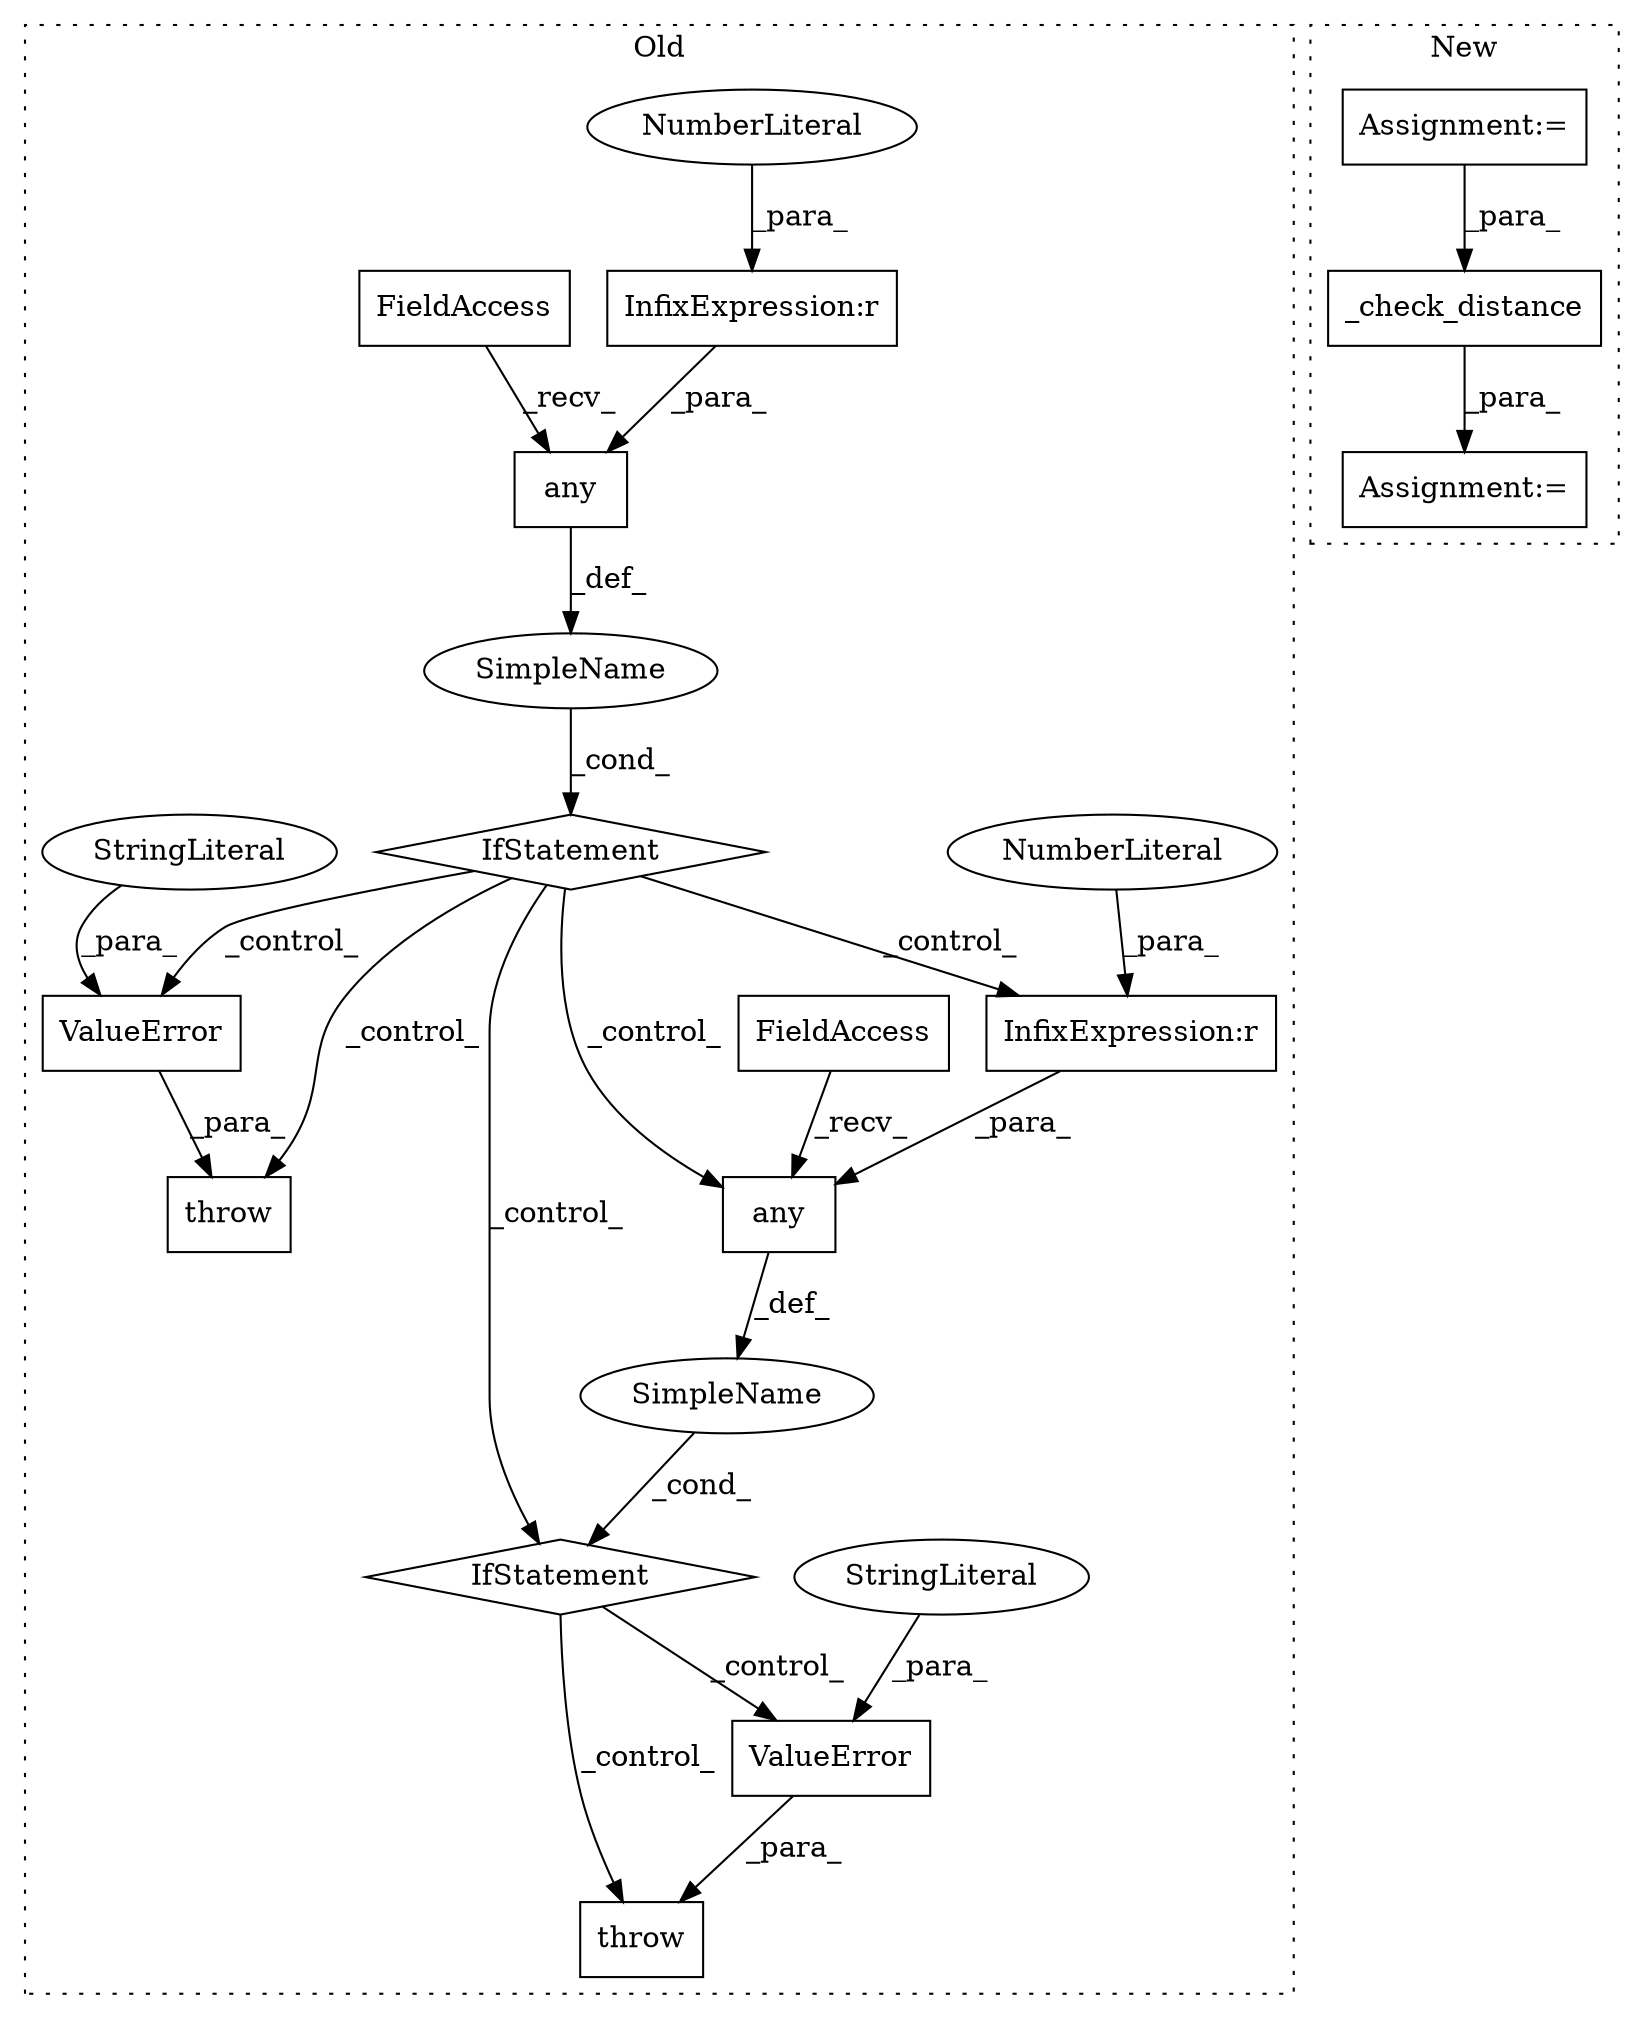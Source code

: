 digraph G {
subgraph cluster0 {
1 [label="throw" a="53" s="6114" l="6" shape="box"];
3 [label="SimpleName" a="42" s="" l="" shape="ellipse"];
4 [label="throw" a="53" s="6247" l="6" shape="box"];
5 [label="InfixExpression:r" a="27" s="6231" l="4" shape="box"];
6 [label="NumberLiteral" a="34" s="6235" l="1" shape="ellipse"];
7 [label="InfixExpression:r" a="27" s="6099" l="3" shape="box"];
8 [label="NumberLiteral" a="34" s="6102" l="1" shape="ellipse"];
9 [label="SimpleName" a="42" s="" l="" shape="ellipse"];
10 [label="IfStatement" a="25" s="6196,6237" l="4,2" shape="diamond"];
11 [label="ValueError" a="32" s="6253,6313" l="11,1" shape="box"];
12 [label="IfStatement" a="25" s="6065,6104" l="4,2" shape="diamond"];
13 [label="ValueError" a="32" s="6120,6183" l="11,1" shape="box"];
16 [label="any" a="32" s="6218,6236" l="4,1" shape="box"];
17 [label="StringLiteral" a="45" s="6264" l="49" shape="ellipse"];
18 [label="StringLiteral" a="45" s="6131" l="52" shape="ellipse"];
19 [label="any" a="32" s="6087,6103" l="4,1" shape="box"];
20 [label="FieldAccess" a="22" s="6069" l="9" shape="box"];
21 [label="FieldAccess" a="22" s="6200" l="9" shape="box"];
label = "Old";
style="dotted";
}
subgraph cluster1 {
2 [label="_check_distance" a="32" s="5395,5419" l="16,1" shape="box"];
14 [label="Assignment:=" a="7" s="5337" l="8" shape="box"];
15 [label="Assignment:=" a="7" s="5394" l="1" shape="box"];
label = "New";
style="dotted";
}
2 -> 15 [label="_para_"];
3 -> 12 [label="_cond_"];
5 -> 16 [label="_para_"];
6 -> 5 [label="_para_"];
7 -> 19 [label="_para_"];
8 -> 7 [label="_para_"];
9 -> 10 [label="_cond_"];
10 -> 4 [label="_control_"];
10 -> 11 [label="_control_"];
11 -> 4 [label="_para_"];
12 -> 1 [label="_control_"];
12 -> 16 [label="_control_"];
12 -> 10 [label="_control_"];
12 -> 5 [label="_control_"];
12 -> 13 [label="_control_"];
13 -> 1 [label="_para_"];
14 -> 2 [label="_para_"];
16 -> 9 [label="_def_"];
17 -> 11 [label="_para_"];
18 -> 13 [label="_para_"];
19 -> 3 [label="_def_"];
20 -> 19 [label="_recv_"];
21 -> 16 [label="_recv_"];
}